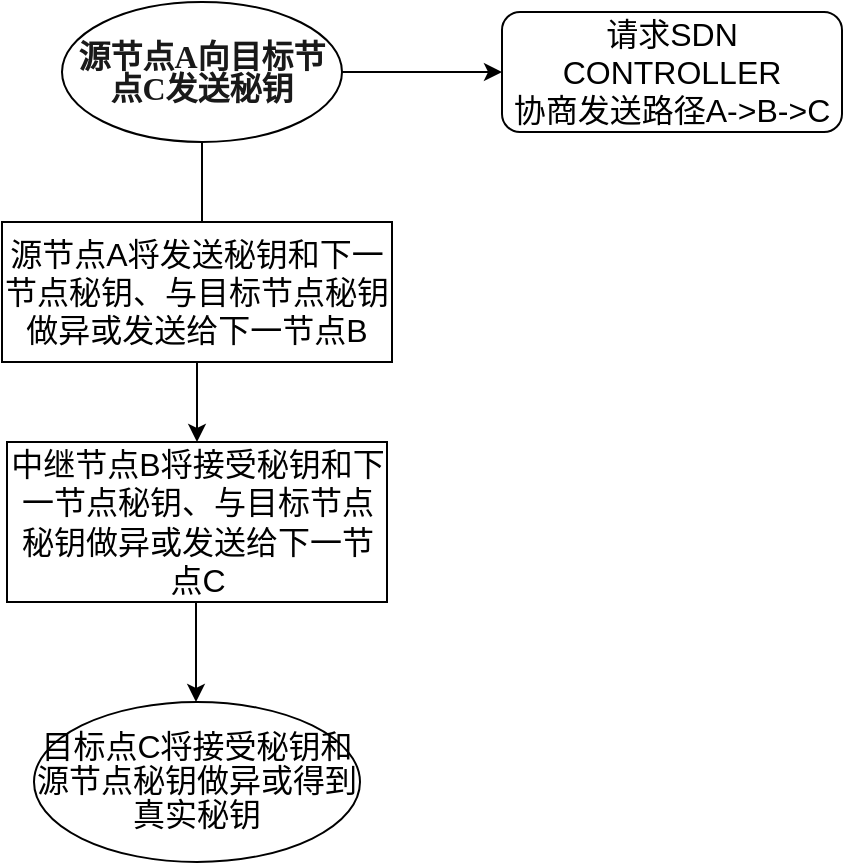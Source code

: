 <mxfile version="15.9.4" type="github"><diagram id="4dDEzHh545mjsmGT8_i-" name="Page-1"><mxGraphModel dx="957" dy="658" grid="1" gridSize="10" guides="1" tooltips="1" connect="1" arrows="1" fold="1" page="1" pageScale="1" pageWidth="827" pageHeight="1169" math="0" shadow="0"><root><mxCell id="0"/><mxCell id="1" parent="0"/><mxCell id="fJGDdeBqaGeDE11-dLpX-6" value="" style="edgeStyle=orthogonalEdgeStyle;rounded=0;orthogonalLoop=1;jettySize=auto;html=1;fontFamily=Helvetica;fontSize=16;" parent="1" source="fJGDdeBqaGeDE11-dLpX-1" target="fJGDdeBqaGeDE11-dLpX-5" edge="1"><mxGeometry relative="1" as="geometry"/></mxCell><mxCell id="fJGDdeBqaGeDE11-dLpX-11" value="" style="edgeStyle=orthogonalEdgeStyle;rounded=0;orthogonalLoop=1;jettySize=auto;html=1;fontFamily=Helvetica;fontSize=16;" parent="1" source="fJGDdeBqaGeDE11-dLpX-1" edge="1"><mxGeometry relative="1" as="geometry"><mxPoint x="360" y="140" as="targetPoint"/></mxGeometry></mxCell><mxCell id="fJGDdeBqaGeDE11-dLpX-1" value="&lt;h2 style=&quot;margin: 0px ; line-height: 1px&quot;&gt;&lt;span style=&quot;font-size: 16px ; color: rgb(25 , 25 , 25) ; font-family: &amp;#34;microsoft yahei&amp;#34; ; line-height: 1&quot;&gt;源节点A向目标节点C发送秘钥&lt;/span&gt;&lt;/h2&gt;" style="ellipse;whiteSpace=wrap;html=1;align=center;" parent="1" vertex="1"><mxGeometry x="290" y="20" width="140" height="70" as="geometry"/></mxCell><mxCell id="fJGDdeBqaGeDE11-dLpX-5" value="&lt;p class=&quot;MsoNormal&quot; style=&quot;margin: 0pt 0pt 0.0pt ; font-size: 12pt&quot;&gt;&lt;span style=&quot;font-size: 12pt&quot;&gt;请求SDN CONTROLLER&lt;/span&gt;&lt;/p&gt;&lt;p class=&quot;MsoNormal&quot; style=&quot;margin: 0pt 0pt 0.0pt ; font-size: 12pt&quot;&gt;协商发送路径A-&amp;gt;B-&amp;gt;C&lt;/p&gt;" style="rounded=1;whiteSpace=wrap;html=1;fontFamily=Helvetica;fontSize=16;" parent="1" vertex="1"><mxGeometry x="510" y="25" width="170" height="60" as="geometry"/></mxCell><mxCell id="fJGDdeBqaGeDE11-dLpX-15" value="" style="edgeStyle=orthogonalEdgeStyle;rounded=0;orthogonalLoop=1;jettySize=auto;html=1;fontFamily=Helvetica;fontSize=16;" parent="1" source="fJGDdeBqaGeDE11-dLpX-12" target="fJGDdeBqaGeDE11-dLpX-14" edge="1"><mxGeometry relative="1" as="geometry"/></mxCell><mxCell id="fJGDdeBqaGeDE11-dLpX-12" value="&lt;span&gt;源节点A将发送秘钥和下一节点秘钥、与目标节点秘钥做异或发送给下一节点B&lt;/span&gt;" style="rounded=0;whiteSpace=wrap;html=1;fontFamily=Helvetica;fontSize=16;" parent="1" vertex="1"><mxGeometry x="260" y="130" width="195" height="70" as="geometry"/></mxCell><mxCell id="fJGDdeBqaGeDE11-dLpX-49" value="" style="edgeStyle=orthogonalEdgeStyle;rounded=0;orthogonalLoop=1;jettySize=auto;html=1;fontFamily=Helvetica;fontSize=16;" parent="1" source="fJGDdeBqaGeDE11-dLpX-14" edge="1"><mxGeometry relative="1" as="geometry"><mxPoint x="357" y="370" as="targetPoint"/></mxGeometry></mxCell><mxCell id="fJGDdeBqaGeDE11-dLpX-14" value="中继节点B将接受秘钥和下一节点秘钥、与目标节点秘钥做异或发送给下一节点C" style="rounded=0;whiteSpace=wrap;html=1;fontFamily=Helvetica;fontSize=16;" parent="1" vertex="1"><mxGeometry x="262.5" y="240" width="190" height="80" as="geometry"/></mxCell><mxCell id="fJGDdeBqaGeDE11-dLpX-50" value="&lt;h2 style=&quot;margin: 0px ; line-height: 1px&quot;&gt;&lt;span style=&quot;font-size: 16px ; font-weight: 400 ; line-height: 1.06&quot;&gt;目标点C将接受秘钥和源节点秘钥做异或得到真实秘钥&lt;/span&gt;&lt;br&gt;&lt;/h2&gt;" style="ellipse;whiteSpace=wrap;html=1;align=center;" parent="1" vertex="1"><mxGeometry x="276" y="370" width="163" height="80" as="geometry"/></mxCell></root></mxGraphModel></diagram></mxfile>